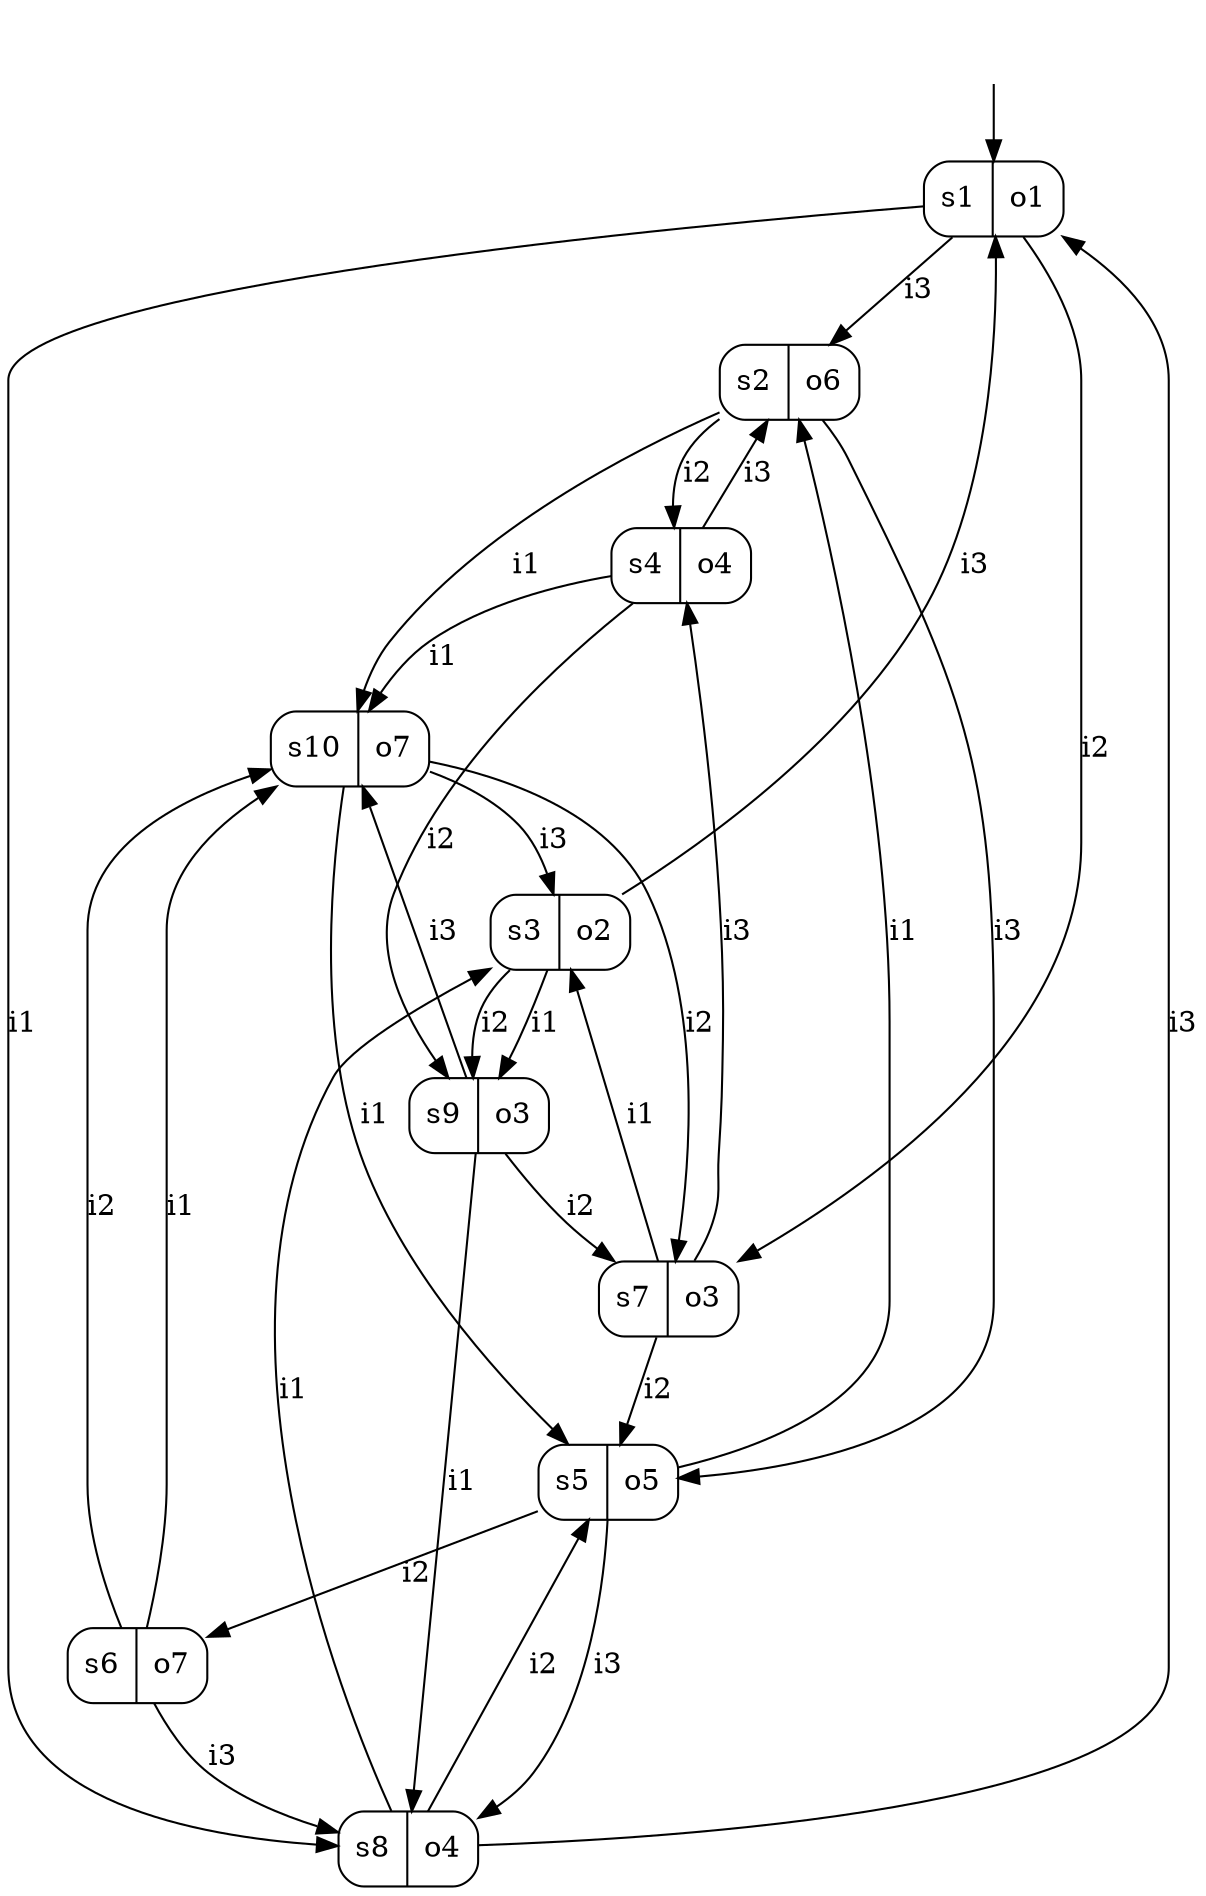 digraph MooreMachine_10States_3Inputs_7Outputs_edff9490af5d4437bfc66d84281e83d5 {
s1 [label="s1|o1", shape=record, style=rounded];
s2 [label="s2|o6", shape=record, style=rounded];
s3 [label="s3|o2", shape=record, style=rounded];
s4 [label="s4|o4", shape=record, style=rounded];
s5 [label="s5|o5", shape=record, style=rounded];
s6 [label="s6|o7", shape=record, style=rounded];
s7 [label="s7|o3", shape=record, style=rounded];
s8 [label="s8|o4", shape=record, style=rounded];
s9 [label="s9|o3", shape=record, style=rounded];
s10 [label="s10|o7", shape=record, style=rounded];
s1 -> s8 [label="i1"];
s1 -> s7 [label="i2"];
s1 -> s2 [label="i3"];
s2 -> s10 [label="i1"];
s2 -> s4 [label="i2"];
s2 -> s5 [label="i3"];
s3 -> s9 [label="i1"];
s3 -> s9 [label="i2"];
s3 -> s1 [label="i3"];
s4 -> s10 [label="i1"];
s4 -> s9 [label="i2"];
s4 -> s2 [label="i3"];
s5 -> s2 [label="i1"];
s5 -> s6 [label="i2"];
s5 -> s8 [label="i3"];
s6 -> s10 [label="i1"];
s6 -> s10 [label="i2"];
s6 -> s8 [label="i3"];
s7 -> s3 [label="i1"];
s7 -> s5 [label="i2"];
s7 -> s4 [label="i3"];
s8 -> s3 [label="i1"];
s8 -> s5 [label="i2"];
s8 -> s1 [label="i3"];
s9 -> s8 [label="i1"];
s9 -> s7 [label="i2"];
s9 -> s10 [label="i3"];
s10 -> s5 [label="i1"];
s10 -> s7 [label="i2"];
s10 -> s3 [label="i3"];
__start0 [shape=none, label=""];
__start0 -> s1 [label=""];
}
